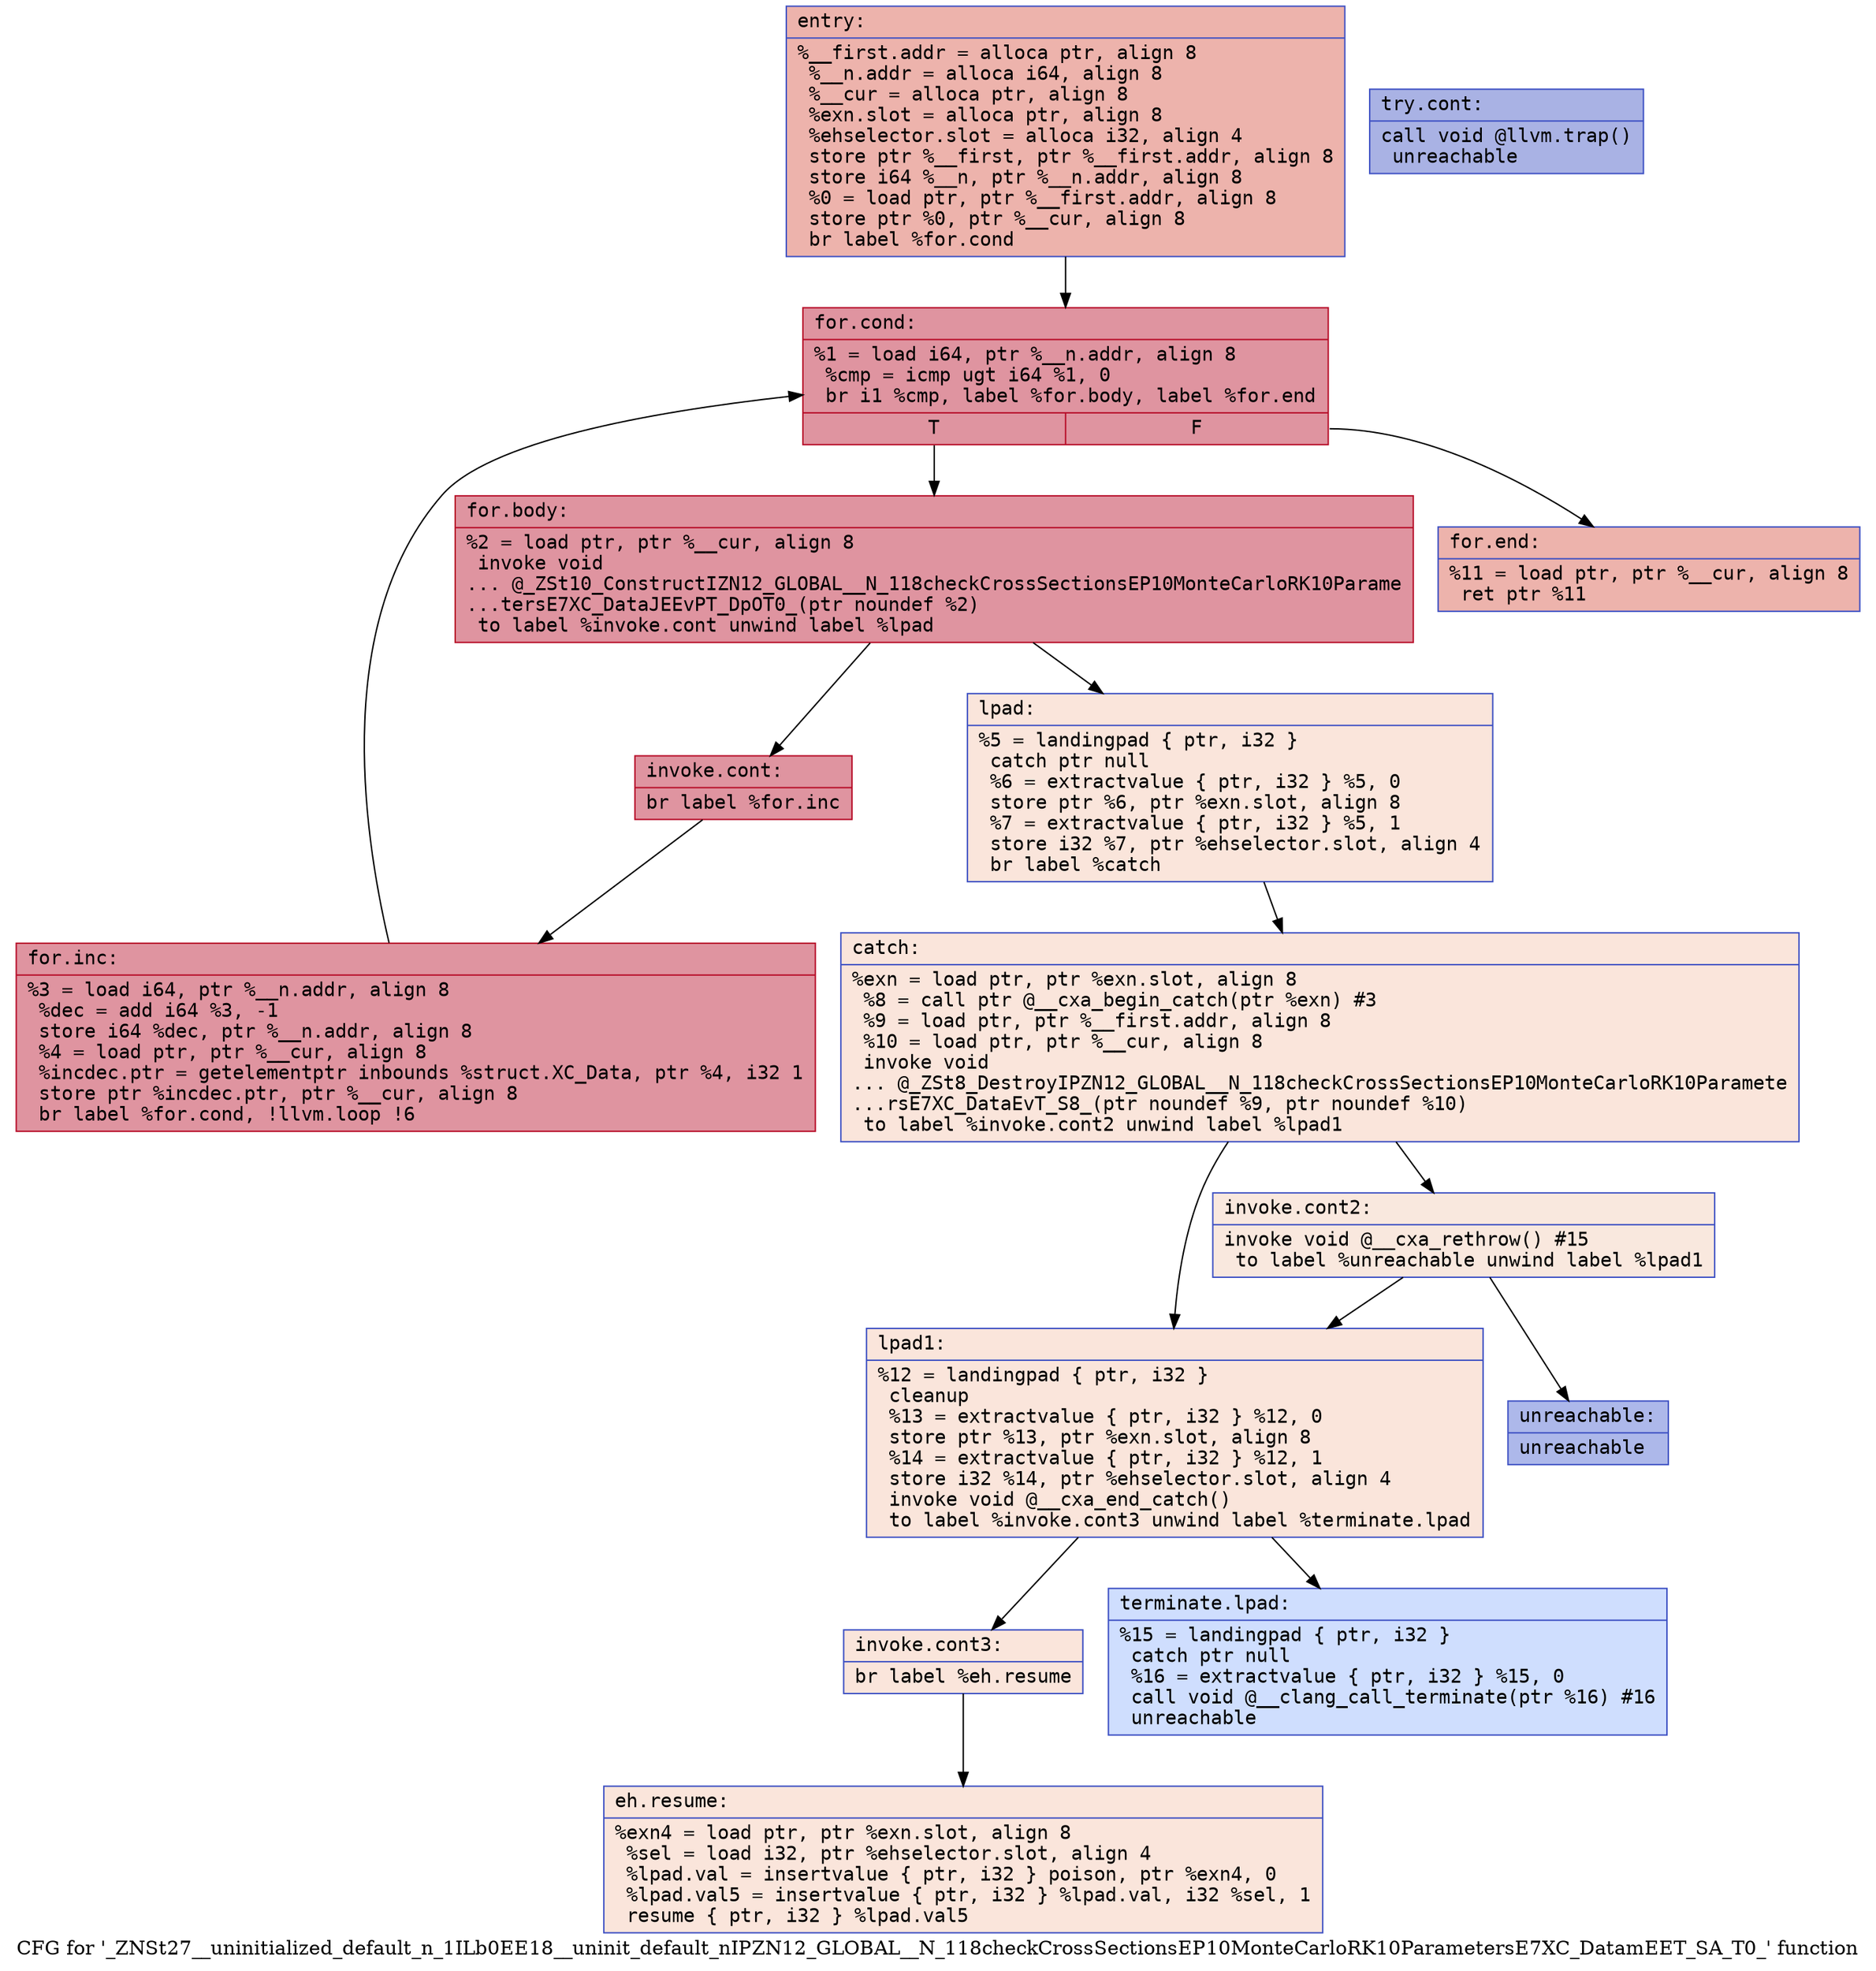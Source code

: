 digraph "CFG for '_ZNSt27__uninitialized_default_n_1ILb0EE18__uninit_default_nIPZN12_GLOBAL__N_118checkCrossSectionsEP10MonteCarloRK10ParametersE7XC_DatamEET_SA_T0_' function" {
	label="CFG for '_ZNSt27__uninitialized_default_n_1ILb0EE18__uninit_default_nIPZN12_GLOBAL__N_118checkCrossSectionsEP10MonteCarloRK10ParametersE7XC_DatamEET_SA_T0_' function";

	Node0x55dab4977b20 [shape=record,color="#3d50c3ff", style=filled, fillcolor="#d6524470" fontname="Courier",label="{entry:\l|  %__first.addr = alloca ptr, align 8\l  %__n.addr = alloca i64, align 8\l  %__cur = alloca ptr, align 8\l  %exn.slot = alloca ptr, align 8\l  %ehselector.slot = alloca i32, align 4\l  store ptr %__first, ptr %__first.addr, align 8\l  store i64 %__n, ptr %__n.addr, align 8\l  %0 = load ptr, ptr %__first.addr, align 8\l  store ptr %0, ptr %__cur, align 8\l  br label %for.cond\l}"];
	Node0x55dab4977b20 -> Node0x55dab4977f20[tooltip="entry -> for.cond\nProbability 100.00%" ];
	Node0x55dab4977f20 [shape=record,color="#b70d28ff", style=filled, fillcolor="#b70d2870" fontname="Courier",label="{for.cond:\l|  %1 = load i64, ptr %__n.addr, align 8\l  %cmp = icmp ugt i64 %1, 0\l  br i1 %cmp, label %for.body, label %for.end\l|{<s0>T|<s1>F}}"];
	Node0x55dab4977f20:s0 -> Node0x55dab4978140[tooltip="for.cond -> for.body\nProbability 96.88%" ];
	Node0x55dab4977f20:s1 -> Node0x55dab49781c0[tooltip="for.cond -> for.end\nProbability 3.12%" ];
	Node0x55dab4978140 [shape=record,color="#b70d28ff", style=filled, fillcolor="#b70d2870" fontname="Courier",label="{for.body:\l|  %2 = load ptr, ptr %__cur, align 8\l  invoke void\l... @_ZSt10_ConstructIZN12_GLOBAL__N_118checkCrossSectionsEP10MonteCarloRK10Parame\l...tersE7XC_DataJEEvPT_DpOT0_(ptr noundef %2)\l          to label %invoke.cont unwind label %lpad\l}"];
	Node0x55dab4978140 -> Node0x55dab4978430[tooltip="for.body -> invoke.cont\nProbability 100.00%" ];
	Node0x55dab4978140 -> Node0x55dab4978650[tooltip="for.body -> lpad\nProbability 0.00%" ];
	Node0x55dab4978430 [shape=record,color="#b70d28ff", style=filled, fillcolor="#b70d2870" fontname="Courier",label="{invoke.cont:\l|  br label %for.inc\l}"];
	Node0x55dab4978430 -> Node0x55dab49788e0[tooltip="invoke.cont -> for.inc\nProbability 100.00%" ];
	Node0x55dab49788e0 [shape=record,color="#b70d28ff", style=filled, fillcolor="#b70d2870" fontname="Courier",label="{for.inc:\l|  %3 = load i64, ptr %__n.addr, align 8\l  %dec = add i64 %3, -1\l  store i64 %dec, ptr %__n.addr, align 8\l  %4 = load ptr, ptr %__cur, align 8\l  %incdec.ptr = getelementptr inbounds %struct.XC_Data, ptr %4, i32 1\l  store ptr %incdec.ptr, ptr %__cur, align 8\l  br label %for.cond, !llvm.loop !6\l}"];
	Node0x55dab49788e0 -> Node0x55dab4977f20[tooltip="for.inc -> for.cond\nProbability 100.00%" ];
	Node0x55dab4978650 [shape=record,color="#3d50c3ff", style=filled, fillcolor="#f4c5ad70" fontname="Courier",label="{lpad:\l|  %5 = landingpad \{ ptr, i32 \}\l          catch ptr null\l  %6 = extractvalue \{ ptr, i32 \} %5, 0\l  store ptr %6, ptr %exn.slot, align 8\l  %7 = extractvalue \{ ptr, i32 \} %5, 1\l  store i32 %7, ptr %ehselector.slot, align 4\l  br label %catch\l}"];
	Node0x55dab4978650 -> Node0x55dab4979130[tooltip="lpad -> catch\nProbability 100.00%" ];
	Node0x55dab4979130 [shape=record,color="#3d50c3ff", style=filled, fillcolor="#f4c5ad70" fontname="Courier",label="{catch:\l|  %exn = load ptr, ptr %exn.slot, align 8\l  %8 = call ptr @__cxa_begin_catch(ptr %exn) #3\l  %9 = load ptr, ptr %__first.addr, align 8\l  %10 = load ptr, ptr %__cur, align 8\l  invoke void\l... @_ZSt8_DestroyIPZN12_GLOBAL__N_118checkCrossSectionsEP10MonteCarloRK10Paramete\l...rsE7XC_DataEvT_S8_(ptr noundef %9, ptr noundef %10)\l          to label %invoke.cont2 unwind label %lpad1\l}"];
	Node0x55dab4979130 -> Node0x55dab4979560[tooltip="catch -> invoke.cont2\nProbability 50.00%" ];
	Node0x55dab4979130 -> Node0x55dab49795b0[tooltip="catch -> lpad1\nProbability 50.00%" ];
	Node0x55dab4979560 [shape=record,color="#3d50c3ff", style=filled, fillcolor="#f2cab570" fontname="Courier",label="{invoke.cont2:\l|  invoke void @__cxa_rethrow() #15\l          to label %unreachable unwind label %lpad1\l}"];
	Node0x55dab4979560 -> Node0x55dab4979860[tooltip="invoke.cont2 -> unreachable\nProbability 0.00%" ];
	Node0x55dab4979560 -> Node0x55dab49795b0[tooltip="invoke.cont2 -> lpad1\nProbability 100.00%" ];
	Node0x55dab49781c0 [shape=record,color="#3d50c3ff", style=filled, fillcolor="#d6524470" fontname="Courier",label="{for.end:\l|  %11 = load ptr, ptr %__cur, align 8\l  ret ptr %11\l}"];
	Node0x55dab49795b0 [shape=record,color="#3d50c3ff", style=filled, fillcolor="#f4c5ad70" fontname="Courier",label="{lpad1:\l|  %12 = landingpad \{ ptr, i32 \}\l          cleanup\l  %13 = extractvalue \{ ptr, i32 \} %12, 0\l  store ptr %13, ptr %exn.slot, align 8\l  %14 = extractvalue \{ ptr, i32 \} %12, 1\l  store i32 %14, ptr %ehselector.slot, align 4\l  invoke void @__cxa_end_catch()\l          to label %invoke.cont3 unwind label %terminate.lpad\l}"];
	Node0x55dab49795b0 -> Node0x55dab4979cd0[tooltip="lpad1 -> invoke.cont3\nProbability 100.00%" ];
	Node0x55dab49795b0 -> Node0x55dab4979d20[tooltip="lpad1 -> terminate.lpad\nProbability 0.00%" ];
	Node0x55dab4979cd0 [shape=record,color="#3d50c3ff", style=filled, fillcolor="#f4c5ad70" fontname="Courier",label="{invoke.cont3:\l|  br label %eh.resume\l}"];
	Node0x55dab4979cd0 -> Node0x55dab4979f40[tooltip="invoke.cont3 -> eh.resume\nProbability 100.00%" ];
	Node0x55dab49784b0 [shape=record,color="#3d50c3ff", style=filled, fillcolor="#3d50c370" fontname="Courier",label="{try.cont:\l|  call void @llvm.trap()\l  unreachable\l}"];
	Node0x55dab4979f40 [shape=record,color="#3d50c3ff", style=filled, fillcolor="#f4c5ad70" fontname="Courier",label="{eh.resume:\l|  %exn4 = load ptr, ptr %exn.slot, align 8\l  %sel = load i32, ptr %ehselector.slot, align 4\l  %lpad.val = insertvalue \{ ptr, i32 \} poison, ptr %exn4, 0\l  %lpad.val5 = insertvalue \{ ptr, i32 \} %lpad.val, i32 %sel, 1\l  resume \{ ptr, i32 \} %lpad.val5\l}"];
	Node0x55dab4979d20 [shape=record,color="#3d50c3ff", style=filled, fillcolor="#93b5fe70" fontname="Courier",label="{terminate.lpad:\l|  %15 = landingpad \{ ptr, i32 \}\l          catch ptr null\l  %16 = extractvalue \{ ptr, i32 \} %15, 0\l  call void @__clang_call_terminate(ptr %16) #16\l  unreachable\l}"];
	Node0x55dab4979860 [shape=record,color="#3d50c3ff", style=filled, fillcolor="#465ecf70" fontname="Courier",label="{unreachable:\l|  unreachable\l}"];
}
